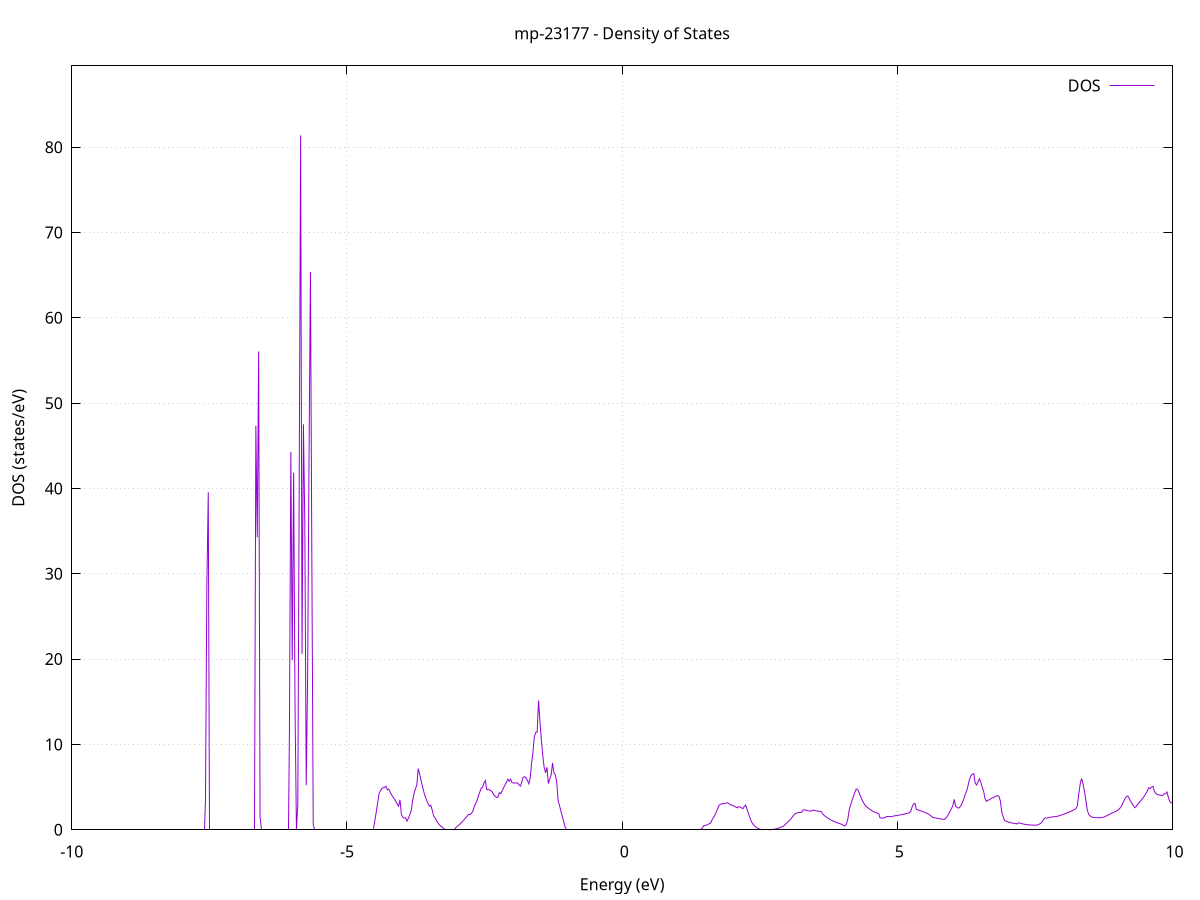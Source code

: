 set title 'mp-23177 - Density of States'
set xlabel 'Energy (eV)'
set ylabel 'DOS (states/eV)'
set grid
set xrange [-10:10]
set yrange [0:89.526]
set xzeroaxis lt -1
set terminal png size 800,600
set output 'mp-23177_dos_gnuplot.png'
plot '-' using 1:2 with lines title 'DOS'
-16.802100 0.000000
-16.776700 0.000000
-16.751300 0.000000
-16.725800 0.000000
-16.700400 0.000000
-16.675000 0.000000
-16.649500 0.000000
-16.624100 0.000000
-16.598700 0.000000
-16.573200 0.000000
-16.547800 0.000000
-16.522400 0.000000
-16.497000 0.000000
-16.471500 0.000000
-16.446100 0.000000
-16.420700 0.000000
-16.395200 0.000000
-16.369800 0.000000
-16.344400 0.000000
-16.319000 0.000000
-16.293500 0.000000
-16.268100 0.000000
-16.242700 0.000000
-16.217200 0.000000
-16.191800 0.000000
-16.166400 0.000000
-16.140900 0.000000
-16.115500 0.000000
-16.090100 0.000000
-16.064700 0.000000
-16.039200 0.000000
-16.013800 0.000000
-15.988400 0.000000
-15.962900 0.000000
-15.937500 0.000000
-15.912100 0.000000
-15.886600 0.000000
-15.861200 0.000000
-15.835800 0.000000
-15.810400 0.000000
-15.784900 0.000000
-15.759500 0.000000
-15.734100 0.000000
-15.708600 0.000000
-15.683200 0.000000
-15.657800 0.000000
-15.632300 0.000000
-15.606900 0.000000
-15.581500 0.000000
-15.556100 0.000000
-15.530600 0.000000
-15.505200 0.000000
-15.479800 0.000000
-15.454300 0.000000
-15.428900 0.000000
-15.403500 0.000000
-15.378100 0.000000
-15.352600 0.000000
-15.327200 0.000000
-15.301800 0.000000
-15.276300 0.000000
-15.250900 0.000000
-15.225500 0.000000
-15.200000 0.000000
-15.174600 0.000000
-15.149200 0.000000
-15.123800 0.000000
-15.098300 0.000000
-15.072900 0.000000
-15.047500 0.000000
-15.022000 0.000000
-14.996600 0.000000
-14.971200 0.000000
-14.945700 0.000000
-14.920300 0.000000
-14.894900 0.000000
-14.869500 0.000000
-14.844000 0.000000
-14.818600 0.000000
-14.793200 0.000000
-14.767700 0.000000
-14.742300 0.000000
-14.716900 0.000000
-14.691500 0.000000
-14.666000 0.000000
-14.640600 0.000000
-14.615200 0.000000
-14.589700 0.000000
-14.564300 0.000000
-14.538900 0.000000
-14.513400 0.000000
-14.488000 0.009800
-14.462600 1.405200
-14.437200 3.847000
-14.411700 5.472200
-14.386300 8.123800
-14.360900 13.871800
-14.335400 25.775600
-14.310000 27.191000
-14.284600 0.000000
-14.259100 0.000000
-14.233700 7.091100
-14.208300 19.928000
-14.182900 25.375900
-14.157400 11.408500
-14.132000 6.679300
-14.106600 3.235000
-14.081100 0.000000
-14.055700 0.000000
-14.030300 0.000000
-14.004900 0.000000
-13.979400 0.000000
-13.954000 0.000000
-13.928600 0.000000
-13.903100 0.000000
-13.877700 0.000000
-13.852300 0.000000
-13.826800 0.000000
-13.801400 0.000000
-13.776000 0.000000
-13.750600 0.000000
-13.725100 0.000000
-13.699700 0.000000
-13.674300 0.000000
-13.648800 0.000000
-13.623400 0.000000
-13.598000 0.000000
-13.572500 0.000000
-13.547100 0.000000
-13.521700 0.000000
-13.496300 0.000000
-13.470800 0.000000
-13.445400 0.000000
-13.420000 0.000000
-13.394500 0.000000
-13.369100 0.000000
-13.343700 0.000000
-13.318300 0.000000
-13.292800 0.000000
-13.267400 0.000000
-13.242000 0.000000
-13.216500 0.000000
-13.191100 0.000000
-13.165700 0.000000
-13.140200 0.000000
-13.114800 0.000000
-13.089400 0.000000
-13.064000 0.000000
-13.038500 0.000000
-13.013100 0.000000
-12.987700 0.000000
-12.962200 0.000000
-12.936800 0.000000
-12.911400 0.000000
-12.885900 0.000000
-12.860500 0.000000
-12.835100 0.000000
-12.809700 0.000000
-12.784200 0.000000
-12.758800 0.000000
-12.733400 0.000000
-12.707900 0.000000
-12.682500 0.000000
-12.657100 0.000000
-12.631600 0.000000
-12.606200 0.000000
-12.580800 0.000000
-12.555400 0.000000
-12.529900 0.000000
-12.504500 0.000000
-12.479100 0.000000
-12.453600 0.000000
-12.428200 0.000000
-12.402800 0.000000
-12.377400 0.000000
-12.351900 0.000000
-12.326500 0.000000
-12.301100 0.000000
-12.275600 0.000000
-12.250200 0.000000
-12.224800 0.000000
-12.199300 0.000000
-12.173900 0.000000
-12.148500 0.000000
-12.123100 0.000000
-12.097600 0.000000
-12.072200 0.000000
-12.046800 0.000000
-12.021300 0.000000
-11.995900 0.000000
-11.970500 0.000000
-11.945000 0.000000
-11.919600 0.000000
-11.894200 0.000000
-11.868800 0.000000
-11.843300 0.000000
-11.817900 0.000000
-11.792500 0.000000
-11.767000 0.000000
-11.741600 0.000000
-11.716200 0.000000
-11.690800 0.000000
-11.665300 0.000000
-11.639900 0.000000
-11.614500 0.000000
-11.589000 0.000000
-11.563600 0.000000
-11.538200 0.000000
-11.512700 0.000000
-11.487300 0.000000
-11.461900 0.000000
-11.436500 0.000000
-11.411000 0.000000
-11.385600 0.000000
-11.360200 0.000000
-11.334700 0.000000
-11.309300 0.000000
-11.283900 0.000000
-11.258400 0.000000
-11.233000 0.000000
-11.207600 0.000000
-11.182200 0.000000
-11.156700 0.000000
-11.131300 0.000000
-11.105900 0.000000
-11.080400 0.000000
-11.055000 0.000000
-11.029600 0.000000
-11.004200 0.000000
-10.978700 0.000000
-10.953300 0.000000
-10.927900 0.000000
-10.902400 0.000000
-10.877000 0.000000
-10.851600 0.000000
-10.826100 0.000000
-10.800700 0.000000
-10.775300 0.000000
-10.749900 0.000000
-10.724400 0.000000
-10.699000 0.000000
-10.673600 0.000000
-10.648100 0.000000
-10.622700 0.000000
-10.597300 0.000000
-10.571800 0.000000
-10.546400 0.000000
-10.521000 0.000000
-10.495600 0.000000
-10.470100 0.000000
-10.444700 0.000000
-10.419300 0.000000
-10.393800 0.000000
-10.368400 0.000000
-10.343000 0.000000
-10.317600 0.000000
-10.292100 0.000000
-10.266700 0.000000
-10.241300 0.000000
-10.215800 0.000000
-10.190400 0.000000
-10.165000 0.000000
-10.139500 0.000000
-10.114100 0.000000
-10.088700 0.000000
-10.063300 0.000000
-10.037800 0.000000
-10.012400 0.000000
-9.987000 0.000000
-9.961500 0.000000
-9.936100 0.000000
-9.910700 0.000000
-9.885200 0.000000
-9.859800 0.000000
-9.834400 0.000000
-9.809000 0.000000
-9.783500 0.000000
-9.758100 0.000000
-9.732700 0.000000
-9.707200 0.000000
-9.681800 0.000000
-9.656400 0.000000
-9.630900 0.000000
-9.605500 0.000000
-9.580100 0.000000
-9.554700 0.000000
-9.529200 0.000000
-9.503800 0.000000
-9.478400 0.000000
-9.452900 0.000000
-9.427500 0.000000
-9.402100 0.000000
-9.376700 0.000000
-9.351200 0.000000
-9.325800 0.000000
-9.300400 0.000000
-9.274900 0.000000
-9.249500 0.000000
-9.224100 0.000000
-9.198600 0.000000
-9.173200 0.000000
-9.147800 0.000000
-9.122400 0.000000
-9.096900 0.000000
-9.071500 0.000000
-9.046100 0.000000
-9.020600 0.000000
-8.995200 0.000000
-8.969800 0.000000
-8.944300 0.000000
-8.918900 0.000000
-8.893500 0.000000
-8.868100 0.000000
-8.842600 0.000000
-8.817200 0.000000
-8.791800 0.000000
-8.766300 0.000000
-8.740900 0.000000
-8.715500 0.000000
-8.690100 0.000000
-8.664600 0.000000
-8.639200 0.000000
-8.613800 0.000000
-8.588300 0.000000
-8.562900 0.000000
-8.537500 0.000000
-8.512000 0.000000
-8.486600 0.000000
-8.461200 0.000000
-8.435800 0.000000
-8.410300 0.000000
-8.384900 0.000000
-8.359500 0.000000
-8.334000 0.000000
-8.308600 0.000000
-8.283200 0.000000
-8.257700 0.000000
-8.232300 0.000000
-8.206900 0.000000
-8.181500 0.000000
-8.156000 0.000000
-8.130600 0.000000
-8.105200 0.000000
-8.079700 0.000000
-8.054300 0.000000
-8.028900 0.000000
-8.003500 0.000000
-7.978000 0.000000
-7.952600 0.000000
-7.927200 0.000000
-7.901700 0.000000
-7.876300 0.000000
-7.850900 0.000000
-7.825400 0.000000
-7.800000 0.000000
-7.774600 0.000000
-7.749200 0.000000
-7.723700 0.000000
-7.698300 0.000000
-7.672900 0.000000
-7.647400 0.000000
-7.622000 0.000000
-7.596600 0.000000
-7.571100 3.341400
-7.545700 28.604000
-7.520300 39.557700
-7.494900 0.000000
-7.469400 0.000000
-7.444000 0.000000
-7.418600 0.000000
-7.393100 0.000000
-7.367700 0.000000
-7.342300 0.000000
-7.316900 0.000000
-7.291400 0.000000
-7.266000 0.000000
-7.240600 0.000000
-7.215100 0.000000
-7.189700 0.000000
-7.164300 0.000000
-7.138800 0.000000
-7.113400 0.000000
-7.088000 0.000000
-7.062600 0.000000
-7.037100 0.000000
-7.011700 0.000000
-6.986300 0.000000
-6.960800 0.000000
-6.935400 0.000000
-6.910000 0.000000
-6.884500 0.000000
-6.859100 0.000000
-6.833700 0.000000
-6.808300 0.000000
-6.782800 0.000000
-6.757400 0.000000
-6.732000 0.000000
-6.706500 0.000000
-6.681100 0.000000
-6.655700 47.358100
-6.630200 34.275400
-6.604800 56.055300
-6.579400 1.526500
-6.554000 0.000000
-6.528500 0.000000
-6.503100 0.000000
-6.477700 0.000000
-6.452200 0.000000
-6.426800 0.000000
-6.401400 0.000000
-6.376000 0.000000
-6.350500 0.000000
-6.325100 0.000000
-6.299700 0.000000
-6.274200 0.000000
-6.248800 0.000000
-6.223400 0.000000
-6.197900 0.000000
-6.172500 0.000000
-6.147100 0.000000
-6.121700 0.000000
-6.096200 0.000000
-6.070800 0.000000
-6.045400 11.483800
-6.019900 44.288200
-5.994500 19.893000
-5.969100 41.841500
-5.943600 14.297300
-5.918200 0.000000
-5.892800 3.043600
-5.867400 41.210400
-5.841900 81.387000
-5.816500 20.624500
-5.791100 47.519700
-5.765600 35.558000
-5.740200 5.216600
-5.714800 17.831700
-5.689400 43.422600
-5.663900 65.372400
-5.638500 32.255600
-5.613100 0.566200
-5.587600 0.048900
-5.562200 0.000000
-5.536800 0.000000
-5.511300 0.000000
-5.485900 0.000000
-5.460500 0.000000
-5.435100 0.000000
-5.409600 0.000000
-5.384200 0.000000
-5.358800 0.000000
-5.333300 0.000000
-5.307900 0.000000
-5.282500 0.000000
-5.257000 0.000000
-5.231600 0.000000
-5.206200 0.000000
-5.180800 0.000000
-5.155300 0.000000
-5.129900 0.000000
-5.104500 0.000000
-5.079000 0.000000
-5.053600 0.000000
-5.028200 0.000000
-5.002800 0.000000
-4.977300 0.000000
-4.951900 0.000000
-4.926500 0.000000
-4.901000 0.000000
-4.875600 0.000000
-4.850200 0.000000
-4.824700 0.000000
-4.799300 0.000000
-4.773900 0.000000
-4.748500 0.000000
-4.723000 0.000000
-4.697600 0.000000
-4.672200 0.000000
-4.646700 0.000000
-4.621300 0.000000
-4.595900 0.000000
-4.570400 0.000000
-4.545000 0.000000
-4.519600 0.040700
-4.494200 1.063900
-4.468700 2.034900
-4.443300 3.102100
-4.417900 4.210200
-4.392400 4.561500
-4.367000 4.843200
-4.341600 4.926100
-4.316200 4.971100
-4.290700 5.104100
-4.265300 4.666400
-4.239900 4.763600
-4.214400 4.408200
-4.189000 4.097600
-4.163600 3.832000
-4.138100 3.609900
-4.112700 3.349600
-4.087300 3.026700
-4.061900 2.760300
-4.036400 3.514800
-4.011000 1.798500
-3.985600 1.471800
-3.960100 1.379800
-3.934700 1.389300
-3.909300 1.007500
-3.883800 1.348300
-3.858400 1.764000
-3.833000 2.254500
-3.807600 3.416500
-3.782100 4.199500
-3.756700 4.800200
-3.731300 5.210400
-3.705800 7.176100
-3.680400 6.565000
-3.655000 5.789400
-3.629500 5.148700
-3.604100 4.446100
-3.578700 3.890200
-3.553300 3.461400
-3.527800 3.083700
-3.502400 2.757100
-3.477000 2.870500
-3.451500 2.314600
-3.426100 1.620200
-3.400700 1.405400
-3.375300 1.103700
-3.349800 0.837200
-3.324400 0.606000
-3.299000 0.450800
-3.273500 0.320700
-3.248100 0.183000
-3.222700 0.059700
-3.197200 0.000000
-3.171800 0.000000
-3.146400 0.000000
-3.121000 0.000000
-3.095500 0.000000
-3.070100 0.000000
-3.044700 0.000300
-3.019200 0.282900
-2.993800 0.407900
-2.968400 0.545700
-2.942900 0.696200
-2.917500 0.859500
-2.892100 1.035600
-2.866700 1.224600
-2.841200 1.414200
-2.815800 1.608100
-2.790400 1.806200
-2.764900 1.768200
-2.739500 1.945100
-2.714100 2.135700
-2.688700 2.700500
-2.663200 3.054100
-2.637800 3.387300
-2.612400 3.960800
-2.586900 4.406500
-2.561500 4.872100
-2.536100 4.993000
-2.510600 5.483300
-2.485200 5.758500
-2.459800 4.688800
-2.434400 4.722700
-2.408900 4.676900
-2.383500 4.572500
-2.358100 4.420600
-2.332600 4.089600
-2.307200 3.923200
-2.281800 3.775800
-2.256300 3.822400
-2.230900 4.363100
-2.205500 4.243900
-2.180100 4.561300
-2.154600 4.918400
-2.129200 5.253800
-2.103800 5.533200
-2.078300 5.932400
-2.052900 5.692200
-2.027500 5.945100
-2.002100 5.529400
-1.976600 5.486900
-1.951200 5.479700
-1.925800 5.475800
-1.900300 5.489300
-1.874900 5.276000
-1.849500 5.111200
-1.824000 5.563400
-1.798600 6.149100
-1.773200 6.210600
-1.747800 6.105400
-1.722300 5.797800
-1.696900 5.392000
-1.671500 6.006200
-1.646000 7.761800
-1.620600 9.110400
-1.595200 10.932900
-1.569700 11.413100
-1.544300 11.440700
-1.518900 15.130500
-1.493500 12.693700
-1.468000 10.546800
-1.442600 8.723000
-1.417200 7.328700
-1.391700 6.677300
-1.366300 7.328200
-1.340900 5.413900
-1.315500 5.951900
-1.290000 6.430800
-1.264600 7.830100
-1.239200 6.643100
-1.213700 6.469200
-1.188300 5.566000
-1.162900 3.407200
-1.137400 2.801200
-1.112000 2.188200
-1.086600 1.568200
-1.061200 0.941300
-1.035700 0.313700
-1.010300 0.000000
-0.984900 0.000000
-0.959400 0.000000
-0.934000 0.000000
-0.908600 0.000000
-0.883100 0.000000
-0.857700 0.000000
-0.832300 0.000000
-0.806900 0.000000
-0.781400 0.000000
-0.756000 0.000000
-0.730600 0.000000
-0.705100 0.000000
-0.679700 0.000000
-0.654300 0.000000
-0.628800 0.000000
-0.603400 0.000000
-0.578000 0.000000
-0.552600 0.000000
-0.527100 0.000000
-0.501700 0.000000
-0.476300 0.000000
-0.450800 0.000000
-0.425400 0.000000
-0.400000 0.000000
-0.374600 0.000000
-0.349100 0.000000
-0.323700 0.000000
-0.298300 0.000000
-0.272800 0.000000
-0.247400 0.000000
-0.222000 0.000000
-0.196500 0.000000
-0.171100 0.000000
-0.145700 0.000000
-0.120300 0.000000
-0.094800 0.000000
-0.069400 0.000000
-0.044000 0.000000
-0.018500 0.000000
0.006900 0.000000
0.032300 0.000000
0.057800 0.000000
0.083200 0.000000
0.108600 0.000000
0.134000 0.000000
0.159500 0.000000
0.184900 0.000000
0.210300 0.000000
0.235800 0.000000
0.261200 0.000000
0.286600 0.000000
0.312000 0.000000
0.337500 0.000000
0.362900 0.000000
0.388300 0.000000
0.413800 0.000000
0.439200 0.000000
0.464600 0.000000
0.490100 0.000000
0.515500 0.000000
0.540900 0.000000
0.566300 0.000000
0.591800 0.000000
0.617200 0.000000
0.642600 0.000000
0.668100 0.000000
0.693500 0.000000
0.718900 0.000000
0.744400 0.000000
0.769800 0.000000
0.795200 0.000000
0.820600 0.000000
0.846100 0.000000
0.871500 0.000000
0.896900 0.000000
0.922400 0.000000
0.947800 0.000000
0.973200 0.000000
0.998600 0.000000
1.024100 0.000000
1.049500 0.000000
1.074900 0.000000
1.100400 0.000000
1.125800 0.000000
1.151200 0.000000
1.176700 0.000000
1.202100 0.000000
1.227500 0.000000
1.252900 0.000000
1.278400 0.000000
1.303800 0.000000
1.329200 0.000000
1.354700 0.000000
1.380100 0.000000
1.405500 0.000000
1.431000 0.000000
1.456400 0.188200
1.481800 0.478000
1.507200 0.483900
1.532700 0.545800
1.558100 0.629400
1.583500 0.713700
1.609000 0.798700
1.634400 1.172500
1.659800 1.432100
1.685200 1.729700
1.710700 2.065300
1.736100 2.508700
1.761500 2.883800
1.787000 2.979100
1.812400 3.043900
1.837800 3.078100
1.863300 3.081800
1.888700 3.137600
1.914100 3.172200
1.939500 3.077900
1.965000 2.907900
1.990400 2.898000
2.015800 2.821600
2.041300 2.739800
2.066700 2.652400
2.092100 2.559600
2.117600 2.720300
2.143000 2.651900
2.168400 2.569000
2.193800 2.471300
2.219300 2.727000
2.244700 2.888600
2.270100 2.380800
2.295600 1.888500
2.321000 1.411700
2.346400 0.991400
2.371900 0.710800
2.397300 0.525900
2.422700 0.372000
2.448100 0.249300
2.473600 0.155000
2.499000 0.083200
2.524400 0.033500
2.549900 0.006100
2.575300 0.000000
2.600700 0.000000
2.626100 0.000000
2.651600 0.000000
2.677000 0.004200
2.702400 0.015200
2.727900 0.033000
2.753300 0.057700
2.778700 0.089200
2.804200 0.127600
2.829600 0.172800
2.855000 0.224900
2.880400 0.283700
2.905900 0.349500
2.931300 0.422000
2.956700 0.576700
2.982200 0.747700
3.007600 0.902500
3.033000 1.041200
3.058500 1.213700
3.083900 1.417300
3.109300 1.651400
3.134700 1.835400
3.160200 1.922100
3.185600 1.985000
3.211000 2.024100
3.236500 2.039200
3.261900 2.030500
3.287300 2.338400
3.312700 2.336700
3.338200 2.287000
3.363600 2.247100
3.389000 2.217100
3.414500 2.196900
3.439900 2.186600
3.465300 2.312000
3.490800 2.275100
3.516200 2.236600
3.541600 2.203500
3.567000 2.176900
3.592500 2.156700
3.617900 2.143000
3.643300 1.850000
3.668800 1.692500
3.694200 1.554800
3.719600 1.436900
3.745100 1.334500
3.770500 1.236200
3.795900 1.142000
3.821300 1.058900
3.846800 0.981800
3.872200 0.909900
3.897600 0.843300
3.923100 0.781900
3.948500 0.725700
3.973900 0.674800
3.999300 0.629100
4.024800 0.484400
4.050200 0.467300
4.075600 0.639200
4.101100 1.290600
4.126500 2.351200
4.151900 2.927500
4.177400 3.445100
4.202800 3.928900
4.228200 4.378500
4.253600 4.793800
4.279100 4.725900
4.304500 4.367300
4.329900 3.936300
4.355400 3.560500
4.380800 3.237400
4.406200 2.960200
4.431700 2.736300
4.457100 2.627600
4.482500 2.490700
4.507900 2.368600
4.533400 2.257700
4.558800 2.162800
4.584200 2.077800
4.609700 2.002800
4.635100 1.937800
4.660500 1.882700
4.685900 1.401100
4.711400 1.365100
4.736800 1.368100
4.762200 1.408100
4.787700 1.485000
4.813100 1.553400
4.838500 1.551400
4.864000 1.545200
4.889400 1.535400
4.914800 1.577700
4.940200 1.626400
4.965700 1.644600
4.991100 1.674300
5.016500 1.704200
5.042000 1.732500
5.067400 1.763000
5.092800 1.795900
5.118300 1.831100
5.143700 1.868700
5.169100 1.908700
5.194500 1.951000
5.220000 1.995700
5.245400 2.184400
5.270800 2.726100
5.296300 3.053600
5.321700 3.075600
5.347100 2.370600
5.372600 2.327300
5.398000 2.278700
5.423400 2.225300
5.448800 2.167600
5.474300 2.104400
5.499700 2.035600
5.525100 1.961300
5.550600 1.881400
5.576000 1.794200
5.601400 1.681000
5.626800 1.537300
5.652300 1.432200
5.677700 1.402300
5.703100 1.372500
5.728600 1.342700
5.754000 1.313000
5.779400 1.283300
5.804900 1.255500
5.830300 1.230700
5.855700 1.209100
5.881100 1.354400
5.906600 1.573600
5.932000 1.845900
5.957400 2.152500
5.982900 2.472400
6.008300 2.814200
6.033700 3.564300
6.059200 2.760600
6.084600 2.639600
6.110000 2.525200
6.135400 2.643100
6.160900 2.876100
6.186300 3.245900
6.211700 3.693300
6.237200 4.213800
6.262600 4.597700
6.288000 5.246800
6.313400 5.953000
6.338900 6.335900
6.364300 6.531000
6.389700 6.576600
6.415200 5.448400
6.440600 5.246300
6.466000 5.612400
6.491500 5.964200
6.516900 5.552600
6.542300 4.975700
6.567700 4.529300
6.593200 3.659800
6.618600 3.331000
6.644000 3.439600
6.669500 3.521500
6.694900 3.615000
6.720300 3.705700
6.745800 3.786900
6.771200 3.864300
6.796600 3.937700
6.822000 4.007100
6.847500 3.907600
6.872900 3.358000
6.898300 2.063500
6.923800 1.534800
6.949200 1.071300
6.974600 1.007600
7.000000 0.949200
7.025500 0.896000
7.050900 0.848200
7.076300 0.805700
7.101800 0.768500
7.127200 0.736600
7.152600 0.710000
7.178100 0.688700
7.203500 0.817600
7.228900 0.771600
7.254300 0.729200
7.279800 0.690300
7.305200 0.654900
7.330600 0.624100
7.356100 0.600100
7.381500 0.581100
7.406900 0.565900
7.432400 0.554300
7.457800 0.546400
7.483200 0.542100
7.508600 0.541400
7.534100 0.544300
7.559500 0.597300
7.584900 0.677500
7.610400 0.782800
7.635800 0.951500
7.661200 1.279100
7.686600 1.387100
7.712100 1.365400
7.737500 1.405600
7.762900 1.442000
7.788400 1.474500
7.813800 1.503200
7.839200 1.527900
7.864700 1.545200
7.890100 1.553000
7.915500 1.597700
7.940900 1.648500
7.966400 1.701500
7.991800 1.756500
8.017200 1.813700
8.042700 1.873400
8.068100 1.936200
8.093500 2.002100
8.119000 2.071000
8.144400 2.142900
8.169800 2.217900
8.195200 2.296000
8.220700 2.377100
8.246100 2.462800
8.271500 2.831100
8.297000 4.184500
8.322400 5.351500
8.347800 6.008900
8.373300 5.414400
8.398700 4.576300
8.424100 3.521900
8.449500 2.404100
8.475000 1.820100
8.500400 1.646400
8.525800 1.528400
8.551300 1.466000
8.576700 1.440200
8.602100 1.421500
8.627500 1.410200
8.653000 1.407400
8.678400 1.413200
8.703800 1.427700
8.729300 1.450800
8.754700 1.491800
8.780100 1.563600
8.805600 1.644300
8.831000 1.730600
8.856400 1.818800
8.881800 1.908800
8.907300 1.986700
8.932700 2.045700
8.958100 2.117700
8.983600 2.202800
9.009000 2.302700
9.034400 2.449800
9.059900 2.653100
9.085300 2.929300
9.110700 3.310100
9.136100 3.631600
9.161600 3.881600
9.187000 3.961300
9.212400 3.699200
9.237900 3.364400
9.263300 3.085600
9.288700 2.835600
9.314100 2.585400
9.339600 2.731700
9.365000 2.964500
9.390400 3.144000
9.415900 3.339800
9.441300 3.544700
9.466700 3.757200
9.492200 3.994600
9.517600 4.251700
9.543000 4.557200
9.568400 4.931200
9.593900 4.827800
9.619300 5.027000
9.644700 5.089000
9.670200 4.512100
9.695600 4.279800
9.721000 4.146800
9.746500 4.100600
9.771900 4.064900
9.797300 4.031200
9.822700 4.034200
9.848200 4.189900
9.873600 4.234600
9.899000 4.431300
9.924500 3.815500
9.949900 3.320700
9.975300 3.156200
10.000700 3.170700
10.026200 3.184700
10.051600 3.198200
10.077000 3.211700
10.102500 3.226400
10.127900 3.242400
10.153300 3.259700
10.178800 3.278200
10.204200 3.371600
10.229600 3.398400
10.255000 3.503700
10.280500 4.192300
10.305900 4.662700
10.331300 4.914700
10.356800 4.846800
10.382200 4.709100
10.407600 4.562800
10.433100 4.445100
10.458500 4.455600
10.483900 4.302000
10.509300 4.902100
10.534800 3.923400
10.560200 3.978000
10.585600 4.054500
10.611100 3.949700
10.636500 3.874300
10.661900 3.867600
10.687300 3.869600
10.712800 3.912200
10.738200 3.929700
10.763600 4.975800
10.789100 4.015200
10.814500 3.741600
10.839900 3.816500
10.865400 3.428100
10.890800 3.409000
10.916200 3.460500
10.941600 3.523500
10.967100 3.649800
10.992500 3.767300
11.017900 4.138700
11.043400 4.372000
11.068800 4.537900
11.094200 4.465300
11.119700 4.558900
11.145100 4.618600
11.170500 4.644200
11.195900 4.638300
11.221400 4.645100
11.246800 4.681000
11.272200 5.182600
11.297700 4.677600
11.323100 4.515900
11.348500 4.682000
11.374000 3.742100
11.399400 3.153600
11.424800 2.934800
11.450200 2.772800
11.475700 2.793500
11.501100 2.839800
11.526500 2.911600
11.552000 3.019100
11.577400 3.153600
11.602800 3.335800
11.628200 3.537200
11.653700 3.644400
11.679100 3.566400
11.704500 3.692300
11.730000 3.851200
11.755400 3.995900
11.780800 3.992200
11.806300 3.566300
11.831700 3.262800
11.857100 3.357800
11.882500 3.076400
11.908000 2.857600
11.933400 2.773500
11.958800 2.860700
11.984300 3.077600
12.009700 3.491200
12.035100 4.418000
12.060600 5.029300
12.086000 4.579000
12.111400 4.412200
12.136800 4.321900
12.162300 4.536300
12.187700 4.462400
12.213100 4.414400
12.238600 4.330500
12.264000 4.293200
12.289400 4.160100
12.314800 5.152500
12.340300 4.280100
12.365700 3.414500
12.391100 2.307200
12.416600 2.021500
12.442000 1.975600
12.467400 1.938800
12.492900 1.912400
12.518300 1.896400
12.543700 1.890700
12.569100 1.932900
12.594600 2.019600
12.620000 2.142400
12.645400 2.301200
12.670900 2.493800
12.696300 3.936900
12.721700 5.295200
12.747200 5.987900
12.772600 5.792600
12.798000 5.488000
12.823400 5.074100
12.848900 4.551000
12.874300 4.479000
12.899700 3.222600
12.925200 3.036100
12.950600 2.889200
12.976000 2.781800
13.001400 2.720900
13.026900 2.707100
13.052300 2.740200
13.077700 2.820400
13.103200 3.100100
13.128600 3.437500
13.154000 3.786600
13.179500 4.147400
13.204900 4.519900
13.230300 4.934500
13.255700 5.396900
13.281200 5.336900
13.306600 5.547300
13.332000 5.483300
13.357500 5.253000
13.382900 4.485000
13.408300 3.685000
13.433800 1.739500
13.459200 1.702800
13.484600 1.707200
13.510000 1.722200
13.535500 1.744900
13.560900 1.780300
13.586300 1.827700
13.611800 1.887100
13.637200 1.923300
13.662600 3.023700
13.688000 3.313200
13.713500 3.892500
13.738900 4.487700
13.764300 4.851100
13.789800 5.136500
13.815200 5.304700
13.840600 5.376300
13.866100 5.343900
13.891500 5.270300
13.916900 5.358500
13.942300 5.481100
13.967800 5.638200
13.993200 5.163200
14.018600 4.664800
14.044100 4.219100
14.069500 3.716900
14.094900 3.672700
14.120400 5.393100
14.145800 5.667000
14.171200 5.541500
14.196600 5.414700
14.222100 5.291600
14.247500 5.327000
14.272900 4.609000
14.298400 4.443700
14.323800 4.329100
14.349200 4.237100
14.374600 4.167700
14.400100 4.120900
14.425500 4.097100
14.450900 4.136800
14.476400 4.436500
14.501800 5.090600
14.527200 5.179100
14.552700 5.427800
14.578100 6.453300
14.603500 6.331000
14.628900 5.837400
14.654400 5.573900
14.679800 5.406500
14.705200 5.456400
14.730700 5.537100
14.756100 5.085800
14.781500 4.199200
14.807000 3.682900
14.832400 3.572400
14.857800 3.570100
14.883200 3.483600
14.908700 3.338300
14.934100 3.448000
14.959500 3.642500
14.985000 3.876800
15.010400 4.173100
15.035800 3.888200
15.061300 3.888500
15.086700 4.607000
15.112100 5.282300
15.137500 6.510000
15.163000 6.465500
15.188400 4.940900
15.213800 4.888000
15.239300 4.813400
15.264700 4.849100
15.290100 4.687800
15.315500 4.527300
15.341000 4.372400
15.366400 4.166400
15.391800 3.936200
15.417300 3.722000
15.442700 3.574100
15.468100 3.357000
15.493600 3.283600
15.519000 3.318800
15.544400 3.325300
15.569800 3.277300
15.595300 3.257200
15.620700 3.232100
15.646100 3.216300
15.671600 3.183700
15.697000 3.218000
15.722400 3.699000
15.747900 4.825600
15.773300 5.341500
15.798700 6.401100
15.824100 6.986500
15.849600 7.534300
15.875000 8.222000
15.900400 7.701500
15.925900 5.954000
15.951300 5.648700
15.976700 5.423400
16.002100 5.240200
16.027600 5.080000
16.053000 5.896300
16.078400 5.434000
16.103900 5.583500
16.129300 5.918200
16.154700 4.684400
16.180200 4.080200
16.205600 3.625300
16.231000 3.405600
16.256400 3.414600
16.281900 3.398900
16.307300 3.461700
16.332700 3.481000
16.358200 3.553200
16.383600 3.679600
16.409000 3.866100
16.434500 4.001300
16.459900 3.911400
16.485300 3.846200
16.510700 3.796900
16.536200 3.756100
16.561600 3.568000
16.587000 3.514000
16.612500 3.424900
16.637900 3.354000
16.663300 3.306200
16.688700 3.101800
16.714200 3.076500
16.739600 3.089500
16.765000 3.196600
16.790500 3.391400
16.815900 3.674100
16.841300 3.936000
16.866800 3.603200
16.892200 3.729500
16.917600 3.865100
16.943000 4.042300
16.968500 4.136600
16.993900 4.002200
17.019300 3.904900
17.044800 3.905300
17.070200 3.923700
17.095600 3.987000
17.121100 3.996700
17.146500 4.581900
17.171900 5.048900
17.197300 5.336900
17.222800 5.489800
17.248200 5.357300
17.273600 5.092800
17.299100 4.943300
17.324500 4.809700
17.349900 4.710900
17.375300 4.636000
17.400800 4.585100
17.426200 4.558100
17.451600 4.538200
17.477100 4.496300
17.502500 4.525900
17.527900 4.645700
17.553400 4.851100
17.578800 4.966800
17.604200 5.356000
17.629600 5.230700
17.655100 5.740500
17.680500 5.510800
17.705900 4.882100
17.731400 4.131900
17.756800 3.459800
17.782200 3.047700
17.807700 2.887100
17.833100 2.737500
17.858500 2.905000
17.883900 4.812600
17.909400 7.336200
17.934800 7.575400
17.960200 9.731800
17.985700 8.771500
18.011100 6.555200
18.036500 4.924200
18.062000 3.981700
18.087400 3.331600
18.112800 2.905500
18.138200 2.663800
18.163700 2.525200
18.189100 2.400400
18.214500 4.333000
18.240000 3.596300
18.265400 3.365100
18.290800 3.062300
18.316200 2.938000
18.341700 2.907600
18.367100 2.884800
18.392500 2.869500
18.418000 2.861800
18.443400 2.861900
18.468800 2.869500
18.494300 2.884700
18.519700 2.912600
18.545100 3.454100
18.570500 3.910500
18.596000 4.666600
18.621400 5.289900
18.646800 4.181900
18.672300 4.096400
18.697700 4.032400
18.723100 4.087200
18.748600 4.014000
18.774000 3.979400
18.799400 4.023900
18.824800 4.101200
18.850300 4.195900
18.875700 4.308300
18.901100 4.438100
18.926600 4.353800
18.952000 4.122200
18.977400 4.124900
19.002800 4.149000
19.028300 4.176700
19.053700 4.200600
19.079100 4.235600
19.104600 4.264800
19.130000 4.261600
19.155400 4.244500
19.180900 4.213500
19.206300 4.171600
19.231700 4.296200
19.257100 4.335100
19.282600 4.420700
19.308000 4.515200
19.333400 4.647700
19.358900 4.864800
19.384300 5.415000
19.409700 5.276500
19.435200 5.303700
19.460600 5.267500
19.486000 5.201000
19.511400 4.947700
19.536900 4.596800
19.562300 6.348400
19.587700 6.881100
19.613200 6.861400
19.638600 6.164800
19.664000 5.752800
19.689400 5.361200
19.714900 5.151300
19.740300 5.090100
19.765700 4.973900
19.791200 4.858100
19.816600 4.742800
19.842000 4.634300
19.867500 4.405700
19.892900 4.359200
19.918300 4.594500
19.943700 4.944100
19.969200 4.915200
19.994600 4.797700
20.020000 4.710400
20.045500 4.742100
20.070900 4.897200
20.096300 5.321100
20.121800 6.195600
20.147200 5.878200
20.172600 5.156800
20.198000 4.498700
20.223500 4.020900
20.248900 3.616200
20.274300 3.283600
20.299800 2.985300
20.325200 2.906100
20.350600 2.910000
20.376000 2.919000
20.401500 3.156500
20.426900 3.066800
20.452300 3.410300
20.477800 3.863900
20.503200 4.449400
20.528600 5.476800
20.554100 6.721600
20.579500 7.527600
20.604900 8.053200
20.630300 7.197600
20.655800 6.224700
20.681200 5.567300
20.706600 5.408300
20.732100 5.297200
20.757500 5.376800
20.782900 5.264600
20.808400 5.134800
20.833800 5.049800
20.859200 4.956600
20.884600 4.862200
20.910100 4.772500
20.935500 4.686200
20.960900 4.737400
20.986400 5.536600
21.011800 4.473000
21.037200 4.315500
21.062700 4.150500
21.088100 4.010200
21.113500 3.868300
21.138900 4.060400
21.164400 3.750400
21.189800 4.253100
21.215200 4.580700
21.240700 4.817100
21.266100 5.147300
21.291500 5.406100
21.316900 5.408600
21.342400 5.168300
21.367800 5.527800
21.393200 5.209900
21.418700 4.949800
21.444100 4.676500
21.469500 4.540000
21.495000 4.547400
21.520400 4.547800
21.545800 4.541500
21.571200 4.721400
21.596700 4.387300
21.622100 4.051600
21.647500 4.046600
21.673000 7.530300
21.698400 5.892400
21.723800 5.795100
21.749300 5.645400
21.774700 6.008600
21.800100 6.124400
21.825500 6.192500
21.851000 6.172600
21.876400 6.080900
21.901800 5.788900
21.927300 4.538700
21.952700 4.402100
21.978100 4.264100
22.003500 4.146200
22.029000 4.040600
22.054400 3.943700
22.079800 3.900800
22.105300 3.922600
22.130700 4.668600
22.156100 4.954300
22.181600 5.491200
22.207000 6.092800
22.232400 6.690700
22.257800 7.298700
22.283300 7.215000
22.308700 6.789200
22.334100 6.488900
22.359600 6.156900
22.385000 5.824700
22.410400 5.988400
22.435900 5.046900
22.461300 4.899200
22.486700 4.857200
22.512100 4.887300
22.537600 4.965300
22.563000 5.094800
22.588400 5.763700
22.613900 5.652300
22.639300 5.471900
22.664700 5.404900
22.690100 5.445100
22.715600 5.822700
22.741000 6.268200
22.766400 8.489000
22.791900 8.047900
22.817300 6.901600
22.842700 5.871300
22.868200 5.173200
22.893600 4.396800
22.919000 3.969700
22.944400 3.885000
22.969900 3.781500
22.995300 3.659300
23.020700 3.518200
23.046200 3.399900
23.071600 3.302700
23.097000 3.241100
23.122500 3.205900
23.147900 3.191300
23.173300 3.210600
23.198700 3.237000
23.224200 3.287000
23.249600 3.401200
23.275000 3.404000
23.300500 3.423200
23.325900 3.456500
23.351300 3.503800
23.376700 3.724600
23.402200 3.870500
23.427600 4.010800
23.453000 4.472000
23.478500 4.334100
23.503900 4.374800
23.529300 4.504800
23.554800 4.589400
23.580200 4.519700
23.605600 4.350700
23.631000 4.273100
23.656500 4.149100
23.681900 4.012900
23.707300 3.999600
23.732800 4.023500
23.758200 4.052500
23.783600 4.009500
23.809100 3.977400
23.834500 3.969800
23.859900 4.029800
23.885300 4.177200
23.910800 4.308300
23.936200 4.366600
23.961600 5.009600
23.987100 5.325900
24.012500 5.540400
24.037900 5.820500
24.063400 6.171400
24.088800 6.460400
24.114200 6.554500
24.139600 6.530100
24.165100 6.566500
24.190500 6.581000
24.215900 6.379800
24.241400 6.264900
24.266800 6.416700
24.292200 6.394800
24.317600 6.411000
24.343100 6.553000
24.368500 6.750200
24.393900 6.993100
24.419400 7.599700
24.444800 9.851900
24.470200 7.024100
24.495700 6.335500
24.521100 5.820400
24.546500 5.396900
24.571900 5.257000
24.597400 5.113400
24.622800 5.261200
24.648200 5.538400
24.673700 6.007200
24.699100 5.478300
24.724500 5.168200
24.750000 4.918000
24.775400 4.582300
24.800800 4.502500
24.826200 4.047400
24.851700 4.051600
24.877100 4.119600
24.902500 4.276600
24.928000 5.338200
24.953400 4.786900
24.978800 4.812300
25.004200 4.848400
25.029700 4.886300
25.055100 4.897300
25.080500 4.883000
25.106000 4.951000
25.131400 5.084200
25.156800 5.262500
25.182300 5.398100
25.207700 5.698900
25.233100 5.761900
25.258500 5.855100
25.284000 5.940200
25.309400 5.998000
25.334800 6.062000
25.360300 5.987300
25.385700 5.712900
25.411100 5.467200
25.436600 5.196400
25.462000 4.954300
25.487400 4.826200
25.512800 4.739100
25.538300 4.663400
25.563700 4.464400
25.589100 4.552700
25.614600 4.628600
25.640000 4.705600
25.665400 4.790000
25.690800 4.875400
25.716300 4.610100
25.741700 4.855500
25.767100 5.366600
25.792600 5.448500
25.818000 5.501300
25.843400 5.544700
25.868900 5.552200
25.894300 5.603700
25.919700 5.466900
25.945100 5.118000
25.970600 4.735800
25.996000 4.525000
26.021400 4.461200
26.046900 4.404600
26.072300 4.651200
26.097700 4.773200
26.123200 4.916600
26.148600 5.108700
26.174000 5.460300
26.199400 5.687900
26.224900 5.814700
26.250300 6.021100
26.275700 6.244100
26.301200 6.529700
26.326600 6.657700
26.352000 6.582900
26.377400 6.430100
26.402900 8.708800
26.428300 5.903500
26.453700 5.608900
26.479200 5.485500
26.504600 5.467600
26.530000 5.535300
26.555500 5.712200
26.580900 8.137300
26.606300 6.933400
26.631700 7.071100
26.657200 7.136700
26.682600 7.198800
26.708000 7.261000
26.733500 6.969300
26.758900 6.900300
26.784300 6.737800
26.809800 5.386700
26.835200 5.383900
26.860600 4.919800
26.886000 5.172000
26.911500 5.464500
26.936900 5.293100
26.962300 5.303000
26.987800 5.417400
27.013200 5.659800
27.038600 5.349500
27.064100 3.848000
27.089500 3.264100
27.114900 3.307200
27.140300 3.375400
27.165800 4.978200
27.191200 4.169100
27.216600 4.415100
27.242100 5.063900
27.267500 8.600200
27.292900 6.545700
27.318300 7.153500
27.343800 7.919800
27.369200 8.204700
27.394600 7.270200
27.420100 6.832600
27.445500 6.541400
27.470900 6.318700
27.496400 6.139100
27.521800 5.978300
27.547200 5.821400
27.572600 5.712300
27.598100 5.586300
27.623500 5.417200
27.648900 5.302800
27.674400 5.212000
27.699800 5.697900
27.725200 5.185200
27.750700 4.988500
27.776100 4.797400
27.801500 4.659500
27.826900 4.692900
27.852400 5.337200
27.877800 5.465200
27.903200 5.440200
27.928700 5.744900
27.954100 5.915100
27.979500 4.864900
28.004900 4.509600
28.030400 4.309300
28.055800 4.165400
28.081200 3.919300
28.106700 3.963500
28.132100 4.009900
28.157500 4.080500
28.183000 4.158500
28.208400 4.242700
28.233800 4.333100
28.259200 4.106900
28.284700 3.978700
28.310100 3.886000
28.335500 3.853800
28.361000 3.934000
28.386400 4.029900
28.411800 4.159500
28.437300 4.308500
28.462700 4.447700
28.488100 4.496000
28.513500 4.525400
28.539000 4.562000
28.564400 4.578800
28.589800 4.569900
28.615300 4.689700
28.640700 4.819100
28.666100 5.036600
28.691500 5.240600
28.717000 5.433000
28.742400 5.617300
28.767800 5.745600
28.793300 5.621600
28.818700 5.609500
28.844100 6.069800
28.869600 6.222400
28.895000 6.060500
28.920400 5.945700
28.945800 7.481600
28.971300 6.256300
28.996700 5.095600
29.022100 4.794400
29.047600 5.036500
29.073000 5.639400
29.098400 7.511700
29.123900 8.372000
29.149300 6.588100
29.174700 5.213900
29.200100 4.397700
29.225600 4.351300
29.251000 4.373300
29.276400 4.529800
29.301900 4.701500
29.327300 4.926600
29.352700 5.217000
29.378100 5.573500
29.403600 5.851200
29.429000 6.049100
29.454400 6.300500
29.479900 6.640000
29.505300 6.894700
29.530700 6.772300
29.556200 6.457900
29.581600 6.661700
29.607000 7.206400
29.632400 6.626100
29.657900 6.233700
29.683300 5.830500
29.708700 5.333500
29.734200 5.173400
29.759600 5.050200
29.785000 5.077700
29.810500 5.187800
29.835900 5.472600
29.861300 5.798900
29.886700 6.000000
29.912200 6.242200
29.937600 6.313500
29.963000 6.099300
29.988500 5.714500
30.013900 5.903500
30.039300 6.035200
30.064800 6.375900
30.090200 7.325900
30.115600 7.919400
30.141000 9.527700
30.166500 7.700400
30.191900 6.884400
30.217300 6.121400
30.242800 5.732100
30.268200 5.553800
30.293600 5.214800
30.319000 5.156500
30.344500 5.111700
30.369900 5.071800
30.395300 5.089900
30.420800 5.115100
30.446200 5.956200
30.471600 4.875500
30.497100 4.971500
30.522500 5.292700
30.547900 5.081600
30.573300 5.405800
30.598800 5.522400
30.624200 5.568700
30.649600 5.544700
30.675100 5.450500
30.700500 5.289700
30.725900 6.156700
30.751400 4.555100
30.776800 4.479600
30.802200 4.555400
30.827600 5.051200
30.853100 5.322200
30.878500 5.577800
30.903900 5.730900
30.929400 5.759300
30.954800 5.748900
30.980200 5.662900
31.005600 5.601500
31.031100 5.591300
31.056500 5.849300
31.081900 5.443800
31.107400 4.831800
31.132800 4.414300
31.158200 4.658000
31.183700 4.104800
31.209100 4.050500
31.234500 4.278900
31.259900 5.921200
31.285400 5.725700
31.310800 6.234200
31.336200 6.098700
31.361700 5.253000
31.387100 5.295800
31.412500 5.213600
31.438000 4.996900
31.463400 4.647900
31.488800 4.550700
31.514200 4.372400
31.539700 4.074200
31.565100 3.129000
31.590500 2.809400
31.616000 2.404900
31.641400 2.771200
31.666800 2.218500
31.692200 1.638000
31.717700 0.541400
31.743100 0.003800
31.768500 0.000000
31.794000 0.000000
31.819400 0.000000
31.844800 0.000000
31.870300 0.000000
31.895700 0.000000
31.921100 0.000000
31.946500 0.000000
31.972000 0.000000
31.997400 0.000000
32.022800 0.000000
32.048300 0.000000
32.073700 0.000000
32.099100 0.000000
32.124600 0.000000
32.150000 0.000000
32.175400 0.000000
32.200800 0.000000
32.226300 0.000000
32.251700 0.000000
32.277100 0.000000
32.302600 0.000000
32.328000 0.000000
32.353400 0.000000
32.378800 0.000000
32.404300 0.000000
32.429700 0.000000
32.455100 0.000000
32.480600 0.000000
32.506000 0.000000
32.531400 0.000000
32.556900 0.000000
32.582300 0.000000
32.607700 0.000000
32.633100 0.000000
32.658600 0.000000
32.684000 0.000000
32.709400 0.000000
32.734900 0.000000
32.760300 0.000000
32.785700 0.000000
32.811200 0.000000
32.836600 0.000000
32.862000 0.000000
32.887400 0.000000
32.912900 0.000000
32.938300 0.000000
32.963700 0.000000
32.989200 0.000000
33.014600 0.000000
33.040000 0.000000
33.065500 0.000000
33.090900 0.000000
33.116300 0.000000
33.141700 0.000000
33.167200 0.000000
33.192600 0.000000
33.218000 0.000000
33.243500 0.000000
33.268900 0.000000
33.294300 0.000000
33.319700 0.000000
33.345200 0.000000
33.370600 0.000000
33.396000 0.000000
33.421500 0.000000
33.446900 0.000000
33.472300 0.000000
33.497800 0.000000
33.523200 0.000000
33.548600 0.000000
33.574000 0.000000
33.599500 0.000000
33.624900 0.000000
33.650300 0.000000
33.675800 0.000000
33.701200 0.000000
33.726600 0.000000
33.752100 0.000000
33.777500 0.000000
33.802900 0.000000
33.828300 0.000000
33.853800 0.000000
33.879200 0.000000
33.904600 0.000000
33.930100 0.000000
33.955500 0.000000
33.980900 0.000000
34.006300 0.000000
34.031800 0.000000
34.057200 0.000000
e
